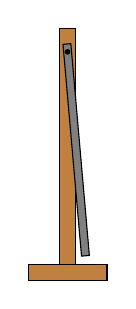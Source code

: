 \begin{tikzpicture}
    \draw[fill=brown] (0,0) rectangle (1, 0.2);
    \draw[fill=brown] (0.4, 0.2) rectangle ++(0.2, 3);
    \draw[fill=gray, rotate around={5:(0.5, 2.9)}] (0.45, 3) rectangle 
    ++(0.1, -2.7);
    \filldraw[black] (0.5, 2.9) circle (0.8pt);
\end{tikzpicture}
